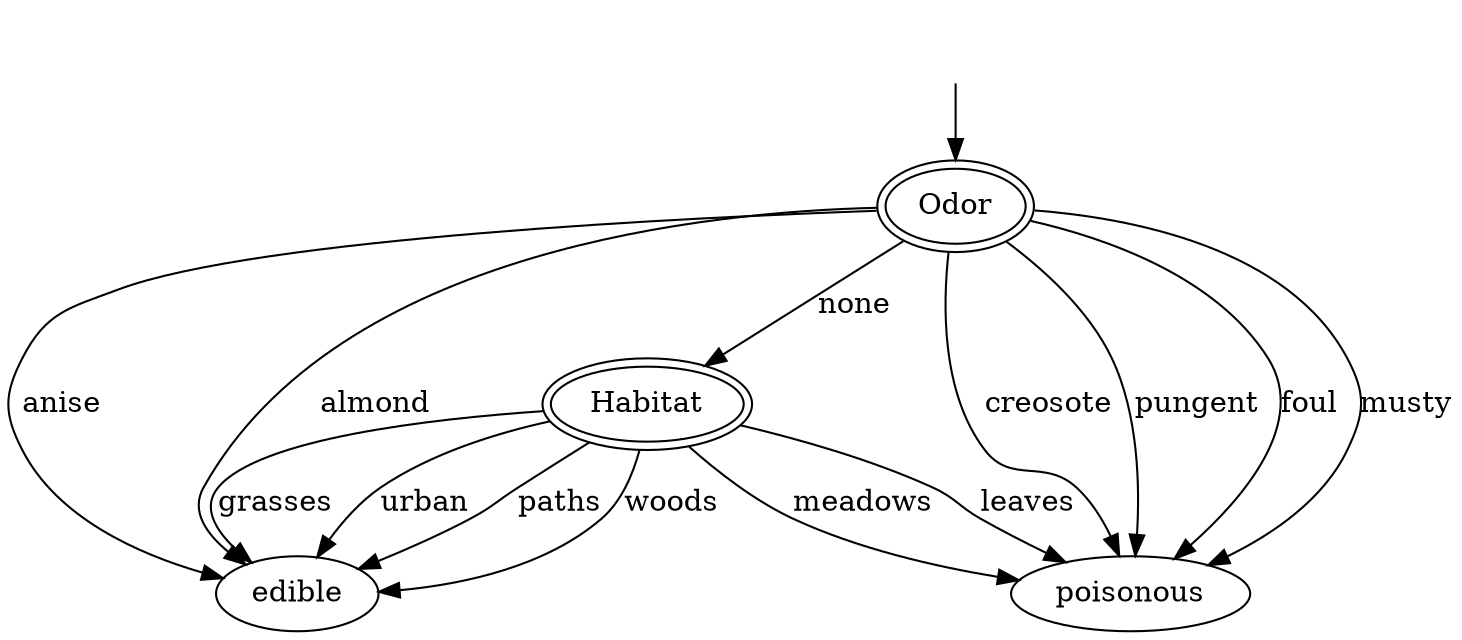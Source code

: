 digraph G {
node0 [style=invis]
node0 -> "class data.Odor" [label=""]
"class data.Odor"[label="Odor",peripheries=2]
"class data.Odor" -> "edible" [label="anise"]
"edible"[label="edible"]
"class data.Odor" -> "edible" [label="almond"]
"edible"[label="edible"]
"class data.Odor" -> "poisonous" [label="creosote"]
"poisonous"[label="poisonous"]
"class data.Odor" -> "class data.Habitat" [label="none"]
"class data.Habitat"[label="Habitat",peripheries=2]
"class data.Habitat" -> "edible" [label="grasses"]
"edible"[label="edible"]
"class data.Habitat" -> "edible" [label="urban"]
"edible"[label="edible"]
"class data.Habitat" -> "edible" [label="paths"]
"edible"[label="edible"]
"class data.Habitat" -> "poisonous" [label="meadows"]
"poisonous"[label="poisonous"]
"class data.Habitat" -> "poisonous" [label="leaves"]
"poisonous"[label="poisonous"]
"class data.Habitat" -> "edible" [label="woods"]
"edible"[label="edible"]
"class data.Odor" -> "poisonous" [label="pungent"]
"poisonous"[label="poisonous"]
"class data.Odor" -> "poisonous" [label="foul"]
"poisonous"[label="poisonous"]
"class data.Odor" -> "poisonous" [label="musty"]
"poisonous"[label="poisonous"]
}